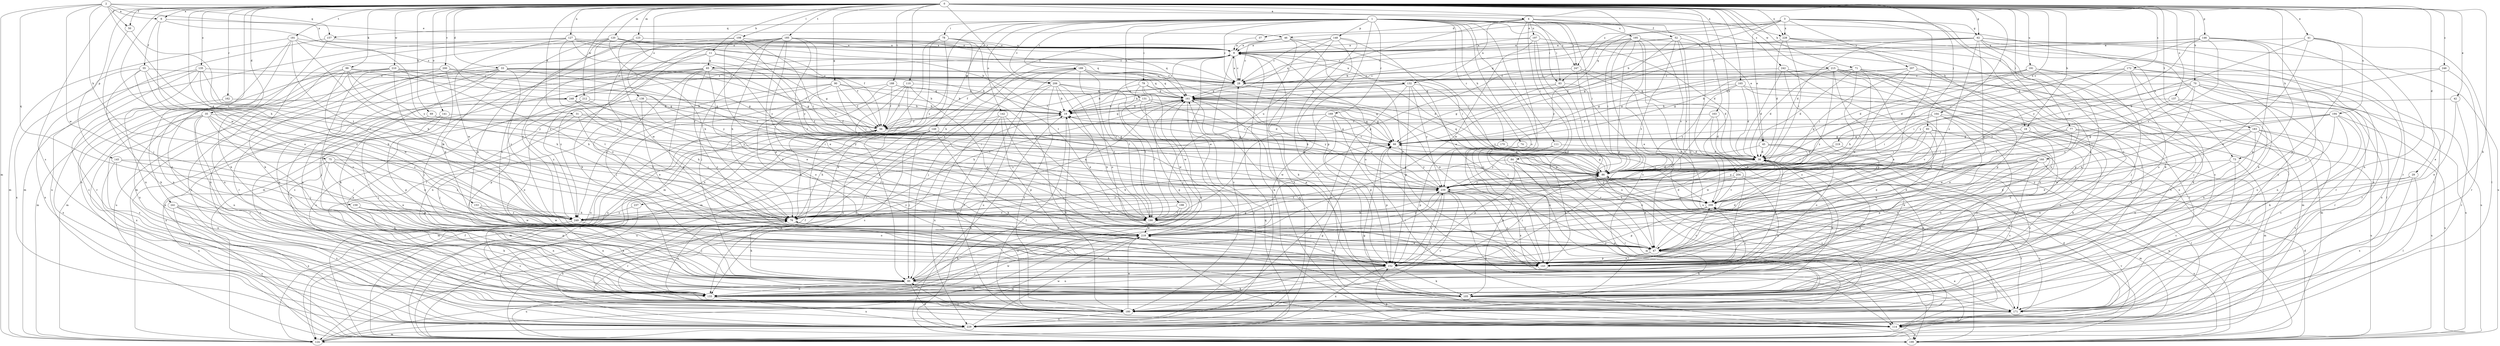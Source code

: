strict digraph  {
0;
1;
2;
3;
4;
6;
9;
11;
18;
19;
28;
29;
31;
33;
35;
37;
38;
41;
42;
45;
46;
47;
50;
52;
55;
56;
62;
65;
66;
69;
70;
71;
73;
74;
75;
76;
77;
78;
79;
83;
84;
86;
90;
93;
95;
99;
105;
108;
110;
111;
114;
120;
123;
124;
127;
131;
132;
133;
135;
137;
138;
141;
142;
143;
145;
146;
148;
149;
152;
153;
157;
159;
160;
161;
162;
163;
164;
165;
169;
170;
171;
172;
180;
181;
183;
185;
188;
189;
190;
191;
194;
195;
197;
198;
199;
200;
204;
206;
207;
209;
210;
212;
215;
218;
219;
228;
229;
237;
239;
241;
242;
246;
247;
248;
249;
0 -> 4  [label=a];
0 -> 6  [label=a];
0 -> 11  [label=b];
0 -> 18  [label=b];
0 -> 29  [label=d];
0 -> 31  [label=d];
0 -> 33  [label=d];
0 -> 35  [label=d];
0 -> 41  [label=e];
0 -> 42  [label=e];
0 -> 50  [label=f];
0 -> 62  [label=g];
0 -> 69  [label=h];
0 -> 70  [label=h];
0 -> 71  [label=h];
0 -> 73  [label=h];
0 -> 77  [label=i];
0 -> 90  [label=j];
0 -> 93  [label=j];
0 -> 99  [label=k];
0 -> 105  [label=k];
0 -> 108  [label=l];
0 -> 110  [label=l];
0 -> 120  [label=m];
0 -> 123  [label=m];
0 -> 127  [label=n];
0 -> 135  [label=o];
0 -> 137  [label=o];
0 -> 138  [label=o];
0 -> 141  [label=o];
0 -> 145  [label=p];
0 -> 146  [label=p];
0 -> 153  [label=q];
0 -> 162  [label=r];
0 -> 163  [label=r];
0 -> 164  [label=r];
0 -> 165  [label=r];
0 -> 172  [label=s];
0 -> 180  [label=s];
0 -> 181  [label=t];
0 -> 183  [label=t];
0 -> 185  [label=t];
0 -> 188  [label=t];
0 -> 191  [label=u];
0 -> 194  [label=u];
0 -> 200  [label=v];
0 -> 204  [label=v];
0 -> 206  [label=v];
0 -> 210  [label=w];
0 -> 212  [label=w];
0 -> 215  [label=w];
0 -> 218  [label=w];
0 -> 219  [label=x];
0 -> 228  [label=x];
0 -> 241  [label=z];
0 -> 242  [label=z];
0 -> 246  [label=z];
0 -> 247  [label=z];
1 -> 18  [label=b];
1 -> 28  [label=c];
1 -> 45  [label=e];
1 -> 73  [label=h];
1 -> 74  [label=h];
1 -> 78  [label=i];
1 -> 79  [label=i];
1 -> 83  [label=i];
1 -> 111  [label=l];
1 -> 114  [label=l];
1 -> 131  [label=n];
1 -> 142  [label=o];
1 -> 143  [label=o];
1 -> 148  [label=p];
1 -> 149  [label=p];
1 -> 152  [label=p];
1 -> 157  [label=q];
1 -> 169  [label=r];
1 -> 170  [label=r];
1 -> 189  [label=t];
1 -> 206  [label=v];
1 -> 237  [label=y];
1 -> 247  [label=z];
2 -> 6  [label=a];
2 -> 9  [label=a];
2 -> 50  [label=f];
2 -> 75  [label=h];
2 -> 76  [label=h];
2 -> 124  [label=m];
2 -> 157  [label=q];
2 -> 159  [label=q];
2 -> 218  [label=w];
2 -> 228  [label=x];
3 -> 19  [label=b];
3 -> 45  [label=e];
3 -> 46  [label=e];
3 -> 62  [label=g];
3 -> 83  [label=i];
3 -> 95  [label=j];
3 -> 160  [label=q];
3 -> 161  [label=q];
3 -> 207  [label=v];
3 -> 209  [label=v];
3 -> 228  [label=x];
4 -> 37  [label=d];
4 -> 52  [label=f];
4 -> 83  [label=i];
4 -> 84  [label=i];
4 -> 86  [label=i];
4 -> 132  [label=n];
4 -> 180  [label=s];
4 -> 195  [label=u];
4 -> 197  [label=u];
4 -> 198  [label=u];
4 -> 247  [label=z];
6 -> 46  [label=e];
6 -> 55  [label=f];
6 -> 143  [label=o];
6 -> 248  [label=z];
9 -> 28  [label=c];
9 -> 65  [label=g];
9 -> 86  [label=i];
9 -> 105  [label=k];
9 -> 132  [label=n];
9 -> 143  [label=o];
9 -> 180  [label=s];
9 -> 190  [label=t];
9 -> 218  [label=w];
9 -> 248  [label=z];
11 -> 56  [label=f];
11 -> 65  [label=g];
11 -> 66  [label=g];
11 -> 248  [label=z];
11 -> 249  [label=z];
18 -> 47  [label=e];
18 -> 66  [label=g];
18 -> 105  [label=k];
18 -> 143  [label=o];
19 -> 56  [label=f];
19 -> 66  [label=g];
19 -> 114  [label=l];
28 -> 9  [label=a];
28 -> 47  [label=e];
28 -> 56  [label=f];
28 -> 161  [label=q];
29 -> 47  [label=e];
29 -> 114  [label=l];
29 -> 229  [label=x];
29 -> 239  [label=y];
31 -> 56  [label=f];
31 -> 76  [label=h];
31 -> 86  [label=i];
31 -> 95  [label=j];
31 -> 143  [label=o];
33 -> 19  [label=b];
33 -> 28  [label=c];
33 -> 56  [label=f];
33 -> 66  [label=g];
33 -> 86  [label=i];
33 -> 105  [label=k];
33 -> 124  [label=m];
33 -> 133  [label=n];
33 -> 171  [label=r];
33 -> 180  [label=s];
33 -> 249  [label=z];
35 -> 56  [label=f];
35 -> 95  [label=j];
35 -> 133  [label=n];
35 -> 143  [label=o];
35 -> 171  [label=r];
35 -> 180  [label=s];
35 -> 229  [label=x];
35 -> 249  [label=z];
37 -> 9  [label=a];
38 -> 86  [label=i];
38 -> 105  [label=k];
38 -> 133  [label=n];
38 -> 161  [label=q];
38 -> 180  [label=s];
38 -> 199  [label=u];
41 -> 9  [label=a];
41 -> 47  [label=e];
41 -> 114  [label=l];
41 -> 133  [label=n];
41 -> 152  [label=p];
41 -> 239  [label=y];
42 -> 19  [label=b];
42 -> 47  [label=e];
42 -> 171  [label=r];
45 -> 38  [label=d];
45 -> 143  [label=o];
45 -> 180  [label=s];
45 -> 218  [label=w];
45 -> 239  [label=y];
46 -> 9  [label=a];
46 -> 28  [label=c];
46 -> 76  [label=h];
46 -> 86  [label=i];
46 -> 114  [label=l];
46 -> 143  [label=o];
47 -> 38  [label=d];
47 -> 105  [label=k];
47 -> 143  [label=o];
47 -> 152  [label=p];
50 -> 95  [label=j];
50 -> 190  [label=t];
52 -> 9  [label=a];
52 -> 105  [label=k];
52 -> 143  [label=o];
52 -> 161  [label=q];
52 -> 190  [label=t];
52 -> 209  [label=v];
52 -> 239  [label=y];
55 -> 28  [label=c];
55 -> 76  [label=h];
55 -> 105  [label=k];
55 -> 143  [label=o];
55 -> 229  [label=x];
55 -> 249  [label=z];
56 -> 66  [label=g];
56 -> 76  [label=h];
56 -> 124  [label=m];
56 -> 161  [label=q];
62 -> 9  [label=a];
62 -> 28  [label=c];
62 -> 38  [label=d];
62 -> 66  [label=g];
62 -> 105  [label=k];
62 -> 114  [label=l];
62 -> 143  [label=o];
62 -> 180  [label=s];
62 -> 199  [label=u];
62 -> 218  [label=w];
62 -> 249  [label=z];
65 -> 28  [label=c];
65 -> 47  [label=e];
65 -> 66  [label=g];
65 -> 95  [label=j];
65 -> 143  [label=o];
65 -> 152  [label=p];
65 -> 161  [label=q];
65 -> 180  [label=s];
65 -> 199  [label=u];
65 -> 249  [label=z];
66 -> 38  [label=d];
66 -> 152  [label=p];
66 -> 239  [label=y];
69 -> 56  [label=f];
69 -> 86  [label=i];
69 -> 229  [label=x];
70 -> 47  [label=e];
70 -> 86  [label=i];
70 -> 133  [label=n];
70 -> 161  [label=q];
70 -> 171  [label=r];
70 -> 199  [label=u];
70 -> 239  [label=y];
70 -> 249  [label=z];
71 -> 28  [label=c];
71 -> 38  [label=d];
71 -> 66  [label=g];
71 -> 76  [label=h];
71 -> 105  [label=k];
71 -> 152  [label=p];
71 -> 180  [label=s];
71 -> 209  [label=v];
73 -> 86  [label=i];
73 -> 114  [label=l];
73 -> 143  [label=o];
73 -> 180  [label=s];
74 -> 38  [label=d];
74 -> 105  [label=k];
74 -> 229  [label=x];
75 -> 86  [label=i];
75 -> 105  [label=k];
75 -> 152  [label=p];
75 -> 199  [label=u];
75 -> 209  [label=v];
75 -> 249  [label=z];
76 -> 9  [label=a];
76 -> 133  [label=n];
76 -> 161  [label=q];
76 -> 171  [label=r];
76 -> 218  [label=w];
77 -> 66  [label=g];
77 -> 86  [label=i];
77 -> 124  [label=m];
77 -> 199  [label=u];
77 -> 218  [label=w];
78 -> 9  [label=a];
78 -> 124  [label=m];
78 -> 133  [label=n];
78 -> 190  [label=t];
78 -> 218  [label=w];
78 -> 229  [label=x];
79 -> 19  [label=b];
79 -> 66  [label=g];
79 -> 95  [label=j];
79 -> 161  [label=q];
79 -> 190  [label=t];
79 -> 218  [label=w];
83 -> 66  [label=g];
83 -> 161  [label=q];
83 -> 171  [label=r];
83 -> 229  [label=x];
84 -> 76  [label=h];
84 -> 86  [label=i];
84 -> 114  [label=l];
84 -> 124  [label=m];
84 -> 152  [label=p];
84 -> 229  [label=x];
86 -> 19  [label=b];
86 -> 38  [label=d];
86 -> 47  [label=e];
86 -> 66  [label=g];
86 -> 180  [label=s];
86 -> 190  [label=t];
86 -> 239  [label=y];
90 -> 19  [label=b];
90 -> 56  [label=f];
90 -> 86  [label=i];
90 -> 133  [label=n];
90 -> 143  [label=o];
90 -> 161  [label=q];
90 -> 249  [label=z];
93 -> 47  [label=e];
93 -> 66  [label=g];
93 -> 86  [label=i];
93 -> 133  [label=n];
93 -> 229  [label=x];
93 -> 249  [label=z];
95 -> 66  [label=g];
95 -> 76  [label=h];
95 -> 105  [label=k];
95 -> 133  [label=n];
95 -> 161  [label=q];
95 -> 199  [label=u];
95 -> 209  [label=v];
95 -> 229  [label=x];
99 -> 28  [label=c];
99 -> 66  [label=g];
99 -> 76  [label=h];
99 -> 133  [label=n];
99 -> 180  [label=s];
99 -> 218  [label=w];
99 -> 239  [label=y];
105 -> 38  [label=d];
105 -> 76  [label=h];
105 -> 161  [label=q];
105 -> 171  [label=r];
105 -> 180  [label=s];
108 -> 9  [label=a];
108 -> 28  [label=c];
108 -> 86  [label=i];
108 -> 143  [label=o];
108 -> 190  [label=t];
108 -> 229  [label=x];
108 -> 239  [label=y];
110 -> 47  [label=e];
110 -> 56  [label=f];
110 -> 95  [label=j];
110 -> 161  [label=q];
110 -> 190  [label=t];
110 -> 199  [label=u];
111 -> 38  [label=d];
111 -> 143  [label=o];
111 -> 199  [label=u];
114 -> 9  [label=a];
114 -> 56  [label=f];
114 -> 66  [label=g];
114 -> 95  [label=j];
114 -> 199  [label=u];
114 -> 209  [label=v];
120 -> 9  [label=a];
120 -> 28  [label=c];
120 -> 56  [label=f];
120 -> 76  [label=h];
120 -> 86  [label=i];
120 -> 124  [label=m];
120 -> 143  [label=o];
120 -> 152  [label=p];
120 -> 249  [label=z];
123 -> 9  [label=a];
123 -> 152  [label=p];
123 -> 218  [label=w];
124 -> 19  [label=b];
124 -> 161  [label=q];
124 -> 218  [label=w];
127 -> 9  [label=a];
127 -> 19  [label=b];
127 -> 105  [label=k];
127 -> 124  [label=m];
127 -> 161  [label=q];
127 -> 190  [label=t];
127 -> 218  [label=w];
127 -> 239  [label=y];
131 -> 19  [label=b];
131 -> 38  [label=d];
131 -> 66  [label=g];
131 -> 190  [label=t];
131 -> 218  [label=w];
132 -> 19  [label=b];
132 -> 47  [label=e];
132 -> 152  [label=p];
132 -> 161  [label=q];
132 -> 180  [label=s];
132 -> 209  [label=v];
132 -> 239  [label=y];
133 -> 38  [label=d];
133 -> 161  [label=q];
133 -> 218  [label=w];
133 -> 229  [label=x];
135 -> 28  [label=c];
135 -> 76  [label=h];
135 -> 133  [label=n];
135 -> 171  [label=r];
135 -> 190  [label=t];
135 -> 229  [label=x];
137 -> 19  [label=b];
137 -> 133  [label=n];
137 -> 171  [label=r];
137 -> 209  [label=v];
138 -> 19  [label=b];
138 -> 47  [label=e];
138 -> 133  [label=n];
138 -> 180  [label=s];
138 -> 239  [label=y];
141 -> 56  [label=f];
141 -> 95  [label=j];
141 -> 152  [label=p];
141 -> 180  [label=s];
142 -> 47  [label=e];
142 -> 56  [label=f];
142 -> 143  [label=o];
142 -> 152  [label=p];
142 -> 180  [label=s];
142 -> 229  [label=x];
143 -> 38  [label=d];
143 -> 209  [label=v];
143 -> 239  [label=y];
145 -> 47  [label=e];
145 -> 86  [label=i];
145 -> 133  [label=n];
145 -> 229  [label=x];
146 -> 9  [label=a];
146 -> 66  [label=g];
146 -> 86  [label=i];
146 -> 95  [label=j];
146 -> 152  [label=p];
146 -> 171  [label=r];
146 -> 209  [label=v];
146 -> 239  [label=y];
148 -> 9  [label=a];
148 -> 28  [label=c];
148 -> 47  [label=e];
148 -> 152  [label=p];
148 -> 161  [label=q];
148 -> 171  [label=r];
148 -> 229  [label=x];
149 -> 66  [label=g];
149 -> 76  [label=h];
149 -> 95  [label=j];
149 -> 105  [label=k];
149 -> 124  [label=m];
149 -> 133  [label=n];
149 -> 180  [label=s];
149 -> 199  [label=u];
152 -> 86  [label=i];
152 -> 95  [label=j];
152 -> 105  [label=k];
152 -> 133  [label=n];
152 -> 218  [label=w];
152 -> 229  [label=x];
152 -> 239  [label=y];
153 -> 76  [label=h];
153 -> 133  [label=n];
153 -> 143  [label=o];
153 -> 218  [label=w];
157 -> 9  [label=a];
157 -> 105  [label=k];
157 -> 199  [label=u];
159 -> 105  [label=k];
159 -> 133  [label=n];
159 -> 152  [label=p];
159 -> 218  [label=w];
159 -> 249  [label=z];
160 -> 86  [label=i];
160 -> 114  [label=l];
160 -> 133  [label=n];
160 -> 143  [label=o];
160 -> 152  [label=p];
160 -> 218  [label=w];
160 -> 239  [label=y];
161 -> 19  [label=b];
161 -> 66  [label=g];
161 -> 76  [label=h];
161 -> 152  [label=p];
161 -> 229  [label=x];
161 -> 239  [label=y];
162 -> 19  [label=b];
162 -> 229  [label=x];
163 -> 38  [label=d];
163 -> 56  [label=f];
163 -> 105  [label=k];
163 -> 190  [label=t];
164 -> 47  [label=e];
164 -> 56  [label=f];
164 -> 66  [label=g];
164 -> 86  [label=i];
164 -> 133  [label=n];
164 -> 152  [label=p];
164 -> 209  [label=v];
165 -> 19  [label=b];
165 -> 38  [label=d];
165 -> 124  [label=m];
165 -> 161  [label=q];
165 -> 171  [label=r];
165 -> 239  [label=y];
169 -> 56  [label=f];
169 -> 66  [label=g];
169 -> 114  [label=l];
169 -> 152  [label=p];
169 -> 218  [label=w];
169 -> 239  [label=y];
169 -> 249  [label=z];
170 -> 38  [label=d];
170 -> 152  [label=p];
171 -> 47  [label=e];
171 -> 86  [label=i];
171 -> 114  [label=l];
171 -> 209  [label=v];
172 -> 28  [label=c];
172 -> 38  [label=d];
172 -> 95  [label=j];
172 -> 143  [label=o];
172 -> 171  [label=r];
172 -> 229  [label=x];
172 -> 239  [label=y];
180 -> 19  [label=b];
180 -> 56  [label=f];
180 -> 218  [label=w];
180 -> 229  [label=x];
181 -> 9  [label=a];
181 -> 76  [label=h];
181 -> 124  [label=m];
181 -> 133  [label=n];
181 -> 229  [label=x];
181 -> 239  [label=y];
181 -> 249  [label=z];
183 -> 47  [label=e];
183 -> 66  [label=g];
183 -> 133  [label=n];
183 -> 171  [label=r];
183 -> 199  [label=u];
183 -> 218  [label=w];
183 -> 229  [label=x];
185 -> 9  [label=a];
185 -> 47  [label=e];
185 -> 76  [label=h];
185 -> 95  [label=j];
185 -> 105  [label=k];
185 -> 114  [label=l];
185 -> 124  [label=m];
185 -> 152  [label=p];
185 -> 161  [label=q];
185 -> 190  [label=t];
185 -> 239  [label=y];
188 -> 19  [label=b];
188 -> 56  [label=f];
188 -> 143  [label=o];
188 -> 161  [label=q];
188 -> 199  [label=u];
189 -> 28  [label=c];
189 -> 38  [label=d];
189 -> 56  [label=f];
189 -> 95  [label=j];
189 -> 124  [label=m];
189 -> 143  [label=o];
189 -> 161  [label=q];
189 -> 190  [label=t];
189 -> 199  [label=u];
189 -> 209  [label=v];
190 -> 19  [label=b];
190 -> 38  [label=d];
190 -> 133  [label=n];
190 -> 218  [label=w];
191 -> 28  [label=c];
191 -> 38  [label=d];
191 -> 86  [label=i];
191 -> 95  [label=j];
191 -> 152  [label=p];
191 -> 199  [label=u];
194 -> 56  [label=f];
194 -> 86  [label=i];
194 -> 105  [label=k];
194 -> 143  [label=o];
194 -> 180  [label=s];
194 -> 190  [label=t];
194 -> 199  [label=u];
195 -> 9  [label=a];
195 -> 19  [label=b];
195 -> 47  [label=e];
195 -> 86  [label=i];
195 -> 114  [label=l];
195 -> 152  [label=p];
195 -> 180  [label=s];
195 -> 199  [label=u];
195 -> 209  [label=v];
197 -> 9  [label=a];
197 -> 28  [label=c];
197 -> 38  [label=d];
197 -> 143  [label=o];
197 -> 199  [label=u];
197 -> 218  [label=w];
198 -> 76  [label=h];
198 -> 133  [label=n];
198 -> 190  [label=t];
199 -> 19  [label=b];
199 -> 38  [label=d];
199 -> 56  [label=f];
199 -> 152  [label=p];
200 -> 28  [label=c];
200 -> 95  [label=j];
200 -> 133  [label=n];
200 -> 199  [label=u];
200 -> 229  [label=x];
200 -> 239  [label=y];
204 -> 76  [label=h];
204 -> 105  [label=k];
204 -> 124  [label=m];
204 -> 209  [label=v];
204 -> 239  [label=y];
204 -> 249  [label=z];
206 -> 19  [label=b];
206 -> 47  [label=e];
206 -> 86  [label=i];
206 -> 114  [label=l];
206 -> 161  [label=q];
206 -> 180  [label=s];
206 -> 190  [label=t];
206 -> 199  [label=u];
207 -> 28  [label=c];
207 -> 66  [label=g];
207 -> 86  [label=i];
207 -> 105  [label=k];
207 -> 114  [label=l];
207 -> 218  [label=w];
209 -> 76  [label=h];
209 -> 152  [label=p];
209 -> 161  [label=q];
209 -> 171  [label=r];
209 -> 190  [label=t];
209 -> 199  [label=u];
209 -> 249  [label=z];
210 -> 28  [label=c];
210 -> 66  [label=g];
210 -> 76  [label=h];
210 -> 95  [label=j];
210 -> 124  [label=m];
210 -> 133  [label=n];
210 -> 249  [label=z];
212 -> 19  [label=b];
212 -> 152  [label=p];
212 -> 190  [label=t];
212 -> 249  [label=z];
215 -> 28  [label=c];
215 -> 38  [label=d];
215 -> 47  [label=e];
215 -> 66  [label=g];
215 -> 124  [label=m];
215 -> 143  [label=o];
215 -> 152  [label=p];
215 -> 180  [label=s];
215 -> 249  [label=z];
218 -> 47  [label=e];
218 -> 114  [label=l];
218 -> 124  [label=m];
218 -> 239  [label=y];
219 -> 38  [label=d];
219 -> 86  [label=i];
219 -> 95  [label=j];
228 -> 9  [label=a];
228 -> 38  [label=d];
228 -> 86  [label=i];
228 -> 105  [label=k];
228 -> 180  [label=s];
228 -> 229  [label=x];
229 -> 28  [label=c];
229 -> 38  [label=d];
229 -> 66  [label=g];
229 -> 76  [label=h];
229 -> 124  [label=m];
229 -> 218  [label=w];
237 -> 199  [label=u];
237 -> 249  [label=z];
239 -> 66  [label=g];
239 -> 86  [label=i];
239 -> 95  [label=j];
239 -> 114  [label=l];
239 -> 133  [label=n];
239 -> 143  [label=o];
239 -> 171  [label=r];
239 -> 180  [label=s];
239 -> 209  [label=v];
241 -> 105  [label=k];
241 -> 180  [label=s];
241 -> 199  [label=u];
241 -> 229  [label=x];
241 -> 249  [label=z];
242 -> 28  [label=c];
242 -> 38  [label=d];
242 -> 133  [label=n];
242 -> 143  [label=o];
242 -> 152  [label=p];
246 -> 28  [label=c];
246 -> 47  [label=e];
246 -> 86  [label=i];
246 -> 171  [label=r];
247 -> 28  [label=c];
247 -> 38  [label=d];
247 -> 86  [label=i];
247 -> 190  [label=t];
247 -> 199  [label=u];
248 -> 19  [label=b];
248 -> 76  [label=h];
248 -> 95  [label=j];
248 -> 133  [label=n];
248 -> 239  [label=y];
249 -> 86  [label=i];
249 -> 95  [label=j];
249 -> 180  [label=s];
249 -> 239  [label=y];
}
